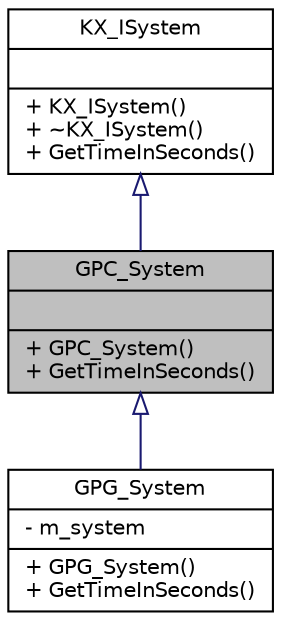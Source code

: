 digraph G
{
  edge [fontname="Helvetica",fontsize="10",labelfontname="Helvetica",labelfontsize="10"];
  node [fontname="Helvetica",fontsize="10",shape=record];
  Node1 [label="{GPC_System\n||+ GPC_System()\l+ GetTimeInSeconds()\l}",height=0.2,width=0.4,color="black", fillcolor="grey75", style="filled" fontcolor="black"];
  Node2 -> Node1 [dir=back,color="midnightblue",fontsize="10",style="solid",arrowtail="empty",fontname="Helvetica"];
  Node2 [label="{KX_ISystem\n||+ KX_ISystem()\l+ ~KX_ISystem()\l+ GetTimeInSeconds()\l}",height=0.2,width=0.4,color="black", fillcolor="white", style="filled",URL="$d9/d1b/classKX__ISystem.html"];
  Node1 -> Node3 [dir=back,color="midnightblue",fontsize="10",style="solid",arrowtail="empty",fontname="Helvetica"];
  Node3 [label="{GPG_System\n|- m_system\l|+ GPG_System()\l+ GetTimeInSeconds()\l}",height=0.2,width=0.4,color="black", fillcolor="white", style="filled",URL="$d5/d84/classGPG__System.html"];
}

